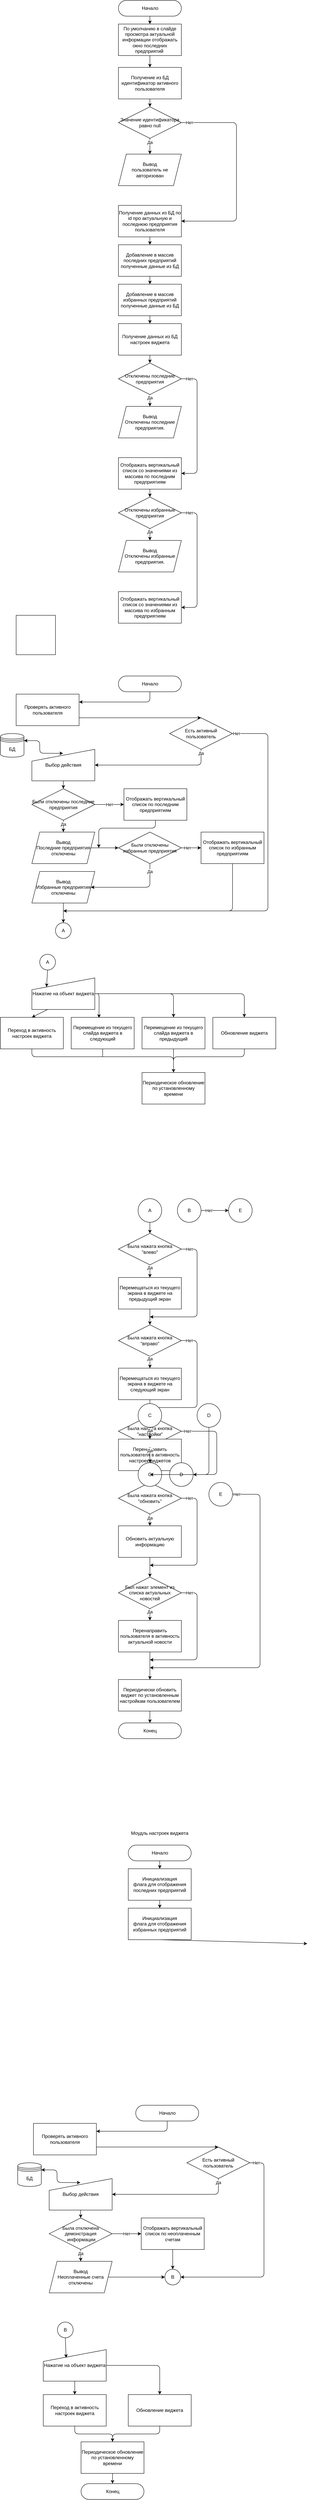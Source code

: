 <mxfile version="14.6.6" type="github">
  <diagram id="v8FJ9KeOEFhYo0yKaHKQ" name="Page-1">
    <mxGraphModel dx="1278" dy="580" grid="1" gridSize="10" guides="1" tooltips="1" connect="1" arrows="1" fold="1" page="1" pageScale="1" pageWidth="827" pageHeight="1169" math="0" shadow="0">
      <root>
        <mxCell id="0" />
        <mxCell id="1" parent="0" />
        <mxCell id="jtxJzJimyHoa9bIYIyS_-1" value="Начало" style="html=1;dashed=0;whitespace=wrap;shape=mxgraph.dfd.start" parent="1" vertex="1">
          <mxGeometry x="320" y="40" width="160" height="40" as="geometry" />
        </mxCell>
        <mxCell id="jtxJzJimyHoa9bIYIyS_-3" value="" style="endArrow=classic;html=1;exitX=0.5;exitY=0.5;exitDx=0;exitDy=20;exitPerimeter=0;entryX=0.5;entryY=0;entryDx=0;entryDy=0;" parent="1" source="jtxJzJimyHoa9bIYIyS_-1" target="jtxJzJimyHoa9bIYIyS_-17" edge="1">
          <mxGeometry width="50" height="50" relative="1" as="geometry">
            <mxPoint x="390" y="220" as="sourcePoint" />
            <mxPoint x="400" y="130" as="targetPoint" />
          </mxGeometry>
        </mxCell>
        <mxCell id="jtxJzJimyHoa9bIYIyS_-4" value="Получение из БД идентификатор активного пользователя" style="rounded=0;whiteSpace=wrap;html=1;" parent="1" vertex="1">
          <mxGeometry x="320" y="210" width="160" height="80" as="geometry" />
        </mxCell>
        <mxCell id="jtxJzJimyHoa9bIYIyS_-5" value="Значение идентификатора равно null" style="rhombus;whiteSpace=wrap;html=1;" parent="1" vertex="1">
          <mxGeometry x="320" y="310" width="160" height="80" as="geometry" />
        </mxCell>
        <mxCell id="jtxJzJimyHoa9bIYIyS_-6" value="" style="endArrow=classic;html=1;exitX=0.5;exitY=1;exitDx=0;exitDy=0;entryX=0.5;entryY=0;entryDx=0;entryDy=0;" parent="1" source="jtxJzJimyHoa9bIYIyS_-4" target="jtxJzJimyHoa9bIYIyS_-5" edge="1">
          <mxGeometry width="50" height="50" relative="1" as="geometry">
            <mxPoint x="390" y="320" as="sourcePoint" />
            <mxPoint x="440" y="270" as="targetPoint" />
          </mxGeometry>
        </mxCell>
        <mxCell id="jtxJzJimyHoa9bIYIyS_-15" value="" style="endArrow=classic;html=1;exitX=0.5;exitY=1;exitDx=0;exitDy=0;entryX=0.5;entryY=0;entryDx=0;entryDy=0;" parent="1" source="jtxJzJimyHoa9bIYIyS_-5" target="jtxJzJimyHoa9bIYIyS_-20" edge="1">
          <mxGeometry relative="1" as="geometry">
            <mxPoint x="460" y="420" as="sourcePoint" />
            <mxPoint x="400" y="430" as="targetPoint" />
          </mxGeometry>
        </mxCell>
        <mxCell id="jtxJzJimyHoa9bIYIyS_-16" value="Да" style="edgeLabel;resizable=0;html=1;align=center;verticalAlign=middle;" parent="jtxJzJimyHoa9bIYIyS_-15" connectable="0" vertex="1">
          <mxGeometry relative="1" as="geometry">
            <mxPoint y="-10" as="offset" />
          </mxGeometry>
        </mxCell>
        <mxCell id="jtxJzJimyHoa9bIYIyS_-17" value="По умолчанию в слайде просмотра актуальной информации отображать окно последних предприятий&amp;nbsp;" style="rounded=0;whiteSpace=wrap;html=1;" parent="1" vertex="1">
          <mxGeometry x="320" y="100" width="160" height="80" as="geometry" />
        </mxCell>
        <mxCell id="jtxJzJimyHoa9bIYIyS_-18" value="" style="endArrow=classic;html=1;exitX=0.5;exitY=1;exitDx=0;exitDy=0;entryX=0.5;entryY=0;entryDx=0;entryDy=0;" parent="1" source="jtxJzJimyHoa9bIYIyS_-17" target="jtxJzJimyHoa9bIYIyS_-4" edge="1">
          <mxGeometry width="50" height="50" relative="1" as="geometry">
            <mxPoint x="390" y="280" as="sourcePoint" />
            <mxPoint x="440" y="230" as="targetPoint" />
          </mxGeometry>
        </mxCell>
        <mxCell id="jtxJzJimyHoa9bIYIyS_-20" value="Вывод&lt;br&gt;пользователь не авторизован" style="shape=parallelogram;perimeter=parallelogramPerimeter;whiteSpace=wrap;html=1;fixedSize=1;" parent="1" vertex="1">
          <mxGeometry x="320" y="430" width="160" height="80" as="geometry" />
        </mxCell>
        <mxCell id="jtxJzJimyHoa9bIYIyS_-21" value="Нет" style="endArrow=classic;html=1;exitX=1;exitY=0.5;exitDx=0;exitDy=0;entryX=1;entryY=0.5;entryDx=0;entryDy=0;" parent="1" source="jtxJzJimyHoa9bIYIyS_-5" target="jtxJzJimyHoa9bIYIyS_-22" edge="1">
          <mxGeometry x="-0.924" width="50" height="50" relative="1" as="geometry">
            <mxPoint x="620" y="330" as="sourcePoint" />
            <mxPoint x="500" y="610" as="targetPoint" />
            <Array as="points">
              <mxPoint x="620" y="350" />
              <mxPoint x="620" y="600" />
            </Array>
            <mxPoint as="offset" />
          </mxGeometry>
        </mxCell>
        <mxCell id="jtxJzJimyHoa9bIYIyS_-22" value="Получение данных из БД по id про актуальную и последнюю предприятия пользователя" style="rounded=0;whiteSpace=wrap;html=1;" parent="1" vertex="1">
          <mxGeometry x="320" y="560" width="160" height="80" as="geometry" />
        </mxCell>
        <mxCell id="jtxJzJimyHoa9bIYIyS_-23" value="Добавление в массив последних предприятий полученные данные из БД" style="rounded=0;whiteSpace=wrap;html=1;" parent="1" vertex="1">
          <mxGeometry x="320" y="660" width="160" height="80" as="geometry" />
        </mxCell>
        <mxCell id="jtxJzJimyHoa9bIYIyS_-24" value="" style="endArrow=classic;html=1;exitX=0.5;exitY=1;exitDx=0;exitDy=0;entryX=0.5;entryY=0;entryDx=0;entryDy=0;" parent="1" source="jtxJzJimyHoa9bIYIyS_-22" target="jtxJzJimyHoa9bIYIyS_-23" edge="1">
          <mxGeometry width="50" height="50" relative="1" as="geometry">
            <mxPoint x="390" y="730" as="sourcePoint" />
            <mxPoint x="440" y="680" as="targetPoint" />
          </mxGeometry>
        </mxCell>
        <mxCell id="jtxJzJimyHoa9bIYIyS_-25" value="Добавление в массив избранных предприятий полученные данные из БД" style="rounded=0;whiteSpace=wrap;html=1;" parent="1" vertex="1">
          <mxGeometry x="320" y="760" width="160" height="80" as="geometry" />
        </mxCell>
        <mxCell id="jtxJzJimyHoa9bIYIyS_-26" value="" style="endArrow=classic;html=1;exitX=0.5;exitY=1;exitDx=0;exitDy=0;entryX=0.5;entryY=0;entryDx=0;entryDy=0;" parent="1" source="jtxJzJimyHoa9bIYIyS_-23" target="jtxJzJimyHoa9bIYIyS_-25" edge="1">
          <mxGeometry width="50" height="50" relative="1" as="geometry">
            <mxPoint x="390" y="730" as="sourcePoint" />
            <mxPoint x="440" y="680" as="targetPoint" />
          </mxGeometry>
        </mxCell>
        <mxCell id="jtxJzJimyHoa9bIYIyS_-27" value="Получение данных из БД настроек виджета" style="rounded=0;whiteSpace=wrap;html=1;" parent="1" vertex="1">
          <mxGeometry x="320" y="860" width="160" height="80" as="geometry" />
        </mxCell>
        <mxCell id="jtxJzJimyHoa9bIYIyS_-28" value="" style="endArrow=classic;html=1;exitX=0.5;exitY=1;exitDx=0;exitDy=0;entryX=0.5;entryY=0;entryDx=0;entryDy=0;" parent="1" source="jtxJzJimyHoa9bIYIyS_-25" target="jtxJzJimyHoa9bIYIyS_-27" edge="1">
          <mxGeometry width="50" height="50" relative="1" as="geometry">
            <mxPoint x="390" y="820" as="sourcePoint" />
            <mxPoint x="440" y="770" as="targetPoint" />
          </mxGeometry>
        </mxCell>
        <mxCell id="jtxJzJimyHoa9bIYIyS_-29" value="Отключены последние предприятия" style="rhombus;whiteSpace=wrap;html=1;" parent="1" vertex="1">
          <mxGeometry x="320" y="960" width="160" height="80" as="geometry" />
        </mxCell>
        <mxCell id="jtxJzJimyHoa9bIYIyS_-30" value="" style="endArrow=classic;html=1;entryX=0.5;entryY=0;entryDx=0;entryDy=0;exitX=0.5;exitY=1;exitDx=0;exitDy=0;" parent="1" source="jtxJzJimyHoa9bIYIyS_-27" target="jtxJzJimyHoa9bIYIyS_-29" edge="1">
          <mxGeometry width="50" height="50" relative="1" as="geometry">
            <mxPoint x="390" y="920" as="sourcePoint" />
            <mxPoint x="440" y="870" as="targetPoint" />
          </mxGeometry>
        </mxCell>
        <mxCell id="jtxJzJimyHoa9bIYIyS_-31" value="Да" style="endArrow=classic;html=1;exitX=0.5;exitY=1;exitDx=0;exitDy=0;entryX=0.5;entryY=0;entryDx=0;entryDy=0;" parent="1" source="jtxJzJimyHoa9bIYIyS_-29" target="jtxJzJimyHoa9bIYIyS_-32" edge="1">
          <mxGeometry x="-0.5" width="50" height="50" relative="1" as="geometry">
            <mxPoint x="390" y="1120" as="sourcePoint" />
            <mxPoint x="400" y="1070" as="targetPoint" />
            <mxPoint as="offset" />
          </mxGeometry>
        </mxCell>
        <mxCell id="jtxJzJimyHoa9bIYIyS_-32" value="Вывод&lt;br&gt;Отключены последние предприятия." style="shape=parallelogram;perimeter=parallelogramPerimeter;whiteSpace=wrap;html=1;fixedSize=1;" parent="1" vertex="1">
          <mxGeometry x="320" y="1070" width="160" height="80" as="geometry" />
        </mxCell>
        <mxCell id="jtxJzJimyHoa9bIYIyS_-34" value="Нет" style="endArrow=classic;html=1;exitX=1;exitY=0.5;exitDx=0;exitDy=0;entryX=1;entryY=0.5;entryDx=0;entryDy=0;" parent="1" source="jtxJzJimyHoa9bIYIyS_-29" target="jtxJzJimyHoa9bIYIyS_-35" edge="1">
          <mxGeometry x="-0.875" width="50" height="50" relative="1" as="geometry">
            <mxPoint x="390" y="1200" as="sourcePoint" />
            <mxPoint x="570" y="1200" as="targetPoint" />
            <Array as="points">
              <mxPoint x="520" y="1000" />
              <mxPoint x="520" y="1240" />
            </Array>
            <mxPoint as="offset" />
          </mxGeometry>
        </mxCell>
        <mxCell id="jtxJzJimyHoa9bIYIyS_-35" value="Отображать вертикальный список со значениями из массива по последним предприятиям" style="rounded=0;whiteSpace=wrap;html=1;" parent="1" vertex="1">
          <mxGeometry x="320" y="1200" width="160" height="80" as="geometry" />
        </mxCell>
        <mxCell id="jtxJzJimyHoa9bIYIyS_-36" value="Отключены избранные предприятия" style="rhombus;whiteSpace=wrap;html=1;" parent="1" vertex="1">
          <mxGeometry x="320" y="1300" width="160" height="80" as="geometry" />
        </mxCell>
        <mxCell id="jtxJzJimyHoa9bIYIyS_-37" value="Да" style="endArrow=classic;html=1;exitX=0.5;exitY=1;exitDx=0;exitDy=0;entryX=0.5;entryY=0;entryDx=0;entryDy=0;" parent="1" source="jtxJzJimyHoa9bIYIyS_-36" target="jtxJzJimyHoa9bIYIyS_-38" edge="1">
          <mxGeometry x="-0.5" width="50" height="50" relative="1" as="geometry">
            <mxPoint x="384" y="1460" as="sourcePoint" />
            <mxPoint x="394" y="1410" as="targetPoint" />
            <mxPoint as="offset" />
          </mxGeometry>
        </mxCell>
        <mxCell id="jtxJzJimyHoa9bIYIyS_-38" value="Вывод&lt;br&gt;Отключены избранные предприятия." style="shape=parallelogram;perimeter=parallelogramPerimeter;whiteSpace=wrap;html=1;fixedSize=1;" parent="1" vertex="1">
          <mxGeometry x="320" y="1410" width="160" height="80" as="geometry" />
        </mxCell>
        <mxCell id="jtxJzJimyHoa9bIYIyS_-39" value="Нет" style="endArrow=classic;html=1;exitX=1;exitY=0.5;exitDx=0;exitDy=0;entryX=1;entryY=0.5;entryDx=0;entryDy=0;" parent="1" source="jtxJzJimyHoa9bIYIyS_-36" target="jtxJzJimyHoa9bIYIyS_-40" edge="1">
          <mxGeometry x="-0.875" width="50" height="50" relative="1" as="geometry">
            <mxPoint x="384" y="1540" as="sourcePoint" />
            <mxPoint x="564" y="1540" as="targetPoint" />
            <Array as="points">
              <mxPoint x="520" y="1340" />
              <mxPoint x="520" y="1580" />
            </Array>
            <mxPoint as="offset" />
          </mxGeometry>
        </mxCell>
        <mxCell id="jtxJzJimyHoa9bIYIyS_-40" value="Отображать вертикальный список со значениями из массива по избранным предприятиям" style="rounded=0;whiteSpace=wrap;html=1;" parent="1" vertex="1">
          <mxGeometry x="320" y="1540" width="160" height="80" as="geometry" />
        </mxCell>
        <mxCell id="jtxJzJimyHoa9bIYIyS_-42" value="" style="endArrow=classic;html=1;exitX=0.5;exitY=1;exitDx=0;exitDy=0;entryX=0.5;entryY=0;entryDx=0;entryDy=0;" parent="1" source="jtxJzJimyHoa9bIYIyS_-35" target="jtxJzJimyHoa9bIYIyS_-36" edge="1">
          <mxGeometry width="50" height="50" relative="1" as="geometry">
            <mxPoint x="390" y="1210" as="sourcePoint" />
            <mxPoint x="440" y="1160" as="targetPoint" />
          </mxGeometry>
        </mxCell>
        <mxCell id="ldOHBHb1seFjtn3JPX3D-1" value="Начало" style="html=1;dashed=0;whitespace=wrap;shape=mxgraph.dfd.start" parent="1" vertex="1">
          <mxGeometry x="320" y="1754" width="160" height="40" as="geometry" />
        </mxCell>
        <mxCell id="ldOHBHb1seFjtn3JPX3D-2" value="" style="endArrow=classic;html=1;exitX=0.5;exitY=0.5;exitDx=0;exitDy=20;exitPerimeter=0;entryX=1;entryY=0.25;entryDx=0;entryDy=0;" parent="1" source="ldOHBHb1seFjtn3JPX3D-1" target="ldOHBHb1seFjtn3JPX3D-3" edge="1">
          <mxGeometry width="50" height="50" relative="1" as="geometry">
            <mxPoint x="390" y="2040" as="sourcePoint" />
            <mxPoint x="400" y="1820" as="targetPoint" />
            <Array as="points">
              <mxPoint x="400" y="1820" />
            </Array>
          </mxGeometry>
        </mxCell>
        <mxCell id="ldOHBHb1seFjtn3JPX3D-3" value="Проверять активного пользователя" style="rounded=0;whiteSpace=wrap;html=1;" parent="1" vertex="1">
          <mxGeometry x="60" y="1800" width="160" height="80" as="geometry" />
        </mxCell>
        <mxCell id="ldOHBHb1seFjtn3JPX3D-4" value="Есть активный пользователь" style="rhombus;whiteSpace=wrap;html=1;" parent="1" vertex="1">
          <mxGeometry x="450" y="1860" width="160" height="80" as="geometry" />
        </mxCell>
        <mxCell id="ldOHBHb1seFjtn3JPX3D-5" value="" style="endArrow=classic;html=1;exitX=1;exitY=0.75;exitDx=0;exitDy=0;entryX=0.5;entryY=0;entryDx=0;entryDy=0;" parent="1" source="ldOHBHb1seFjtn3JPX3D-3" target="ldOHBHb1seFjtn3JPX3D-4" edge="1">
          <mxGeometry width="50" height="50" relative="1" as="geometry">
            <mxPoint x="350" y="2020" as="sourcePoint" />
            <mxPoint x="400" y="1970" as="targetPoint" />
          </mxGeometry>
        </mxCell>
        <mxCell id="ldOHBHb1seFjtn3JPX3D-6" value="Да" style="endArrow=classic;html=1;exitX=0.5;exitY=1;exitDx=0;exitDy=0;entryX=1;entryY=0.5;entryDx=0;entryDy=0;" parent="1" source="ldOHBHb1seFjtn3JPX3D-4" target="ldOHBHb1seFjtn3JPX3D-86" edge="1">
          <mxGeometry x="-0.935" width="50" height="50" relative="1" as="geometry">
            <mxPoint x="350" y="2120" as="sourcePoint" />
            <mxPoint x="530" y="1970" as="targetPoint" />
            <Array as="points">
              <mxPoint x="530" y="1980" />
            </Array>
            <mxPoint as="offset" />
          </mxGeometry>
        </mxCell>
        <mxCell id="ldOHBHb1seFjtn3JPX3D-14" value="Была нажата кнопка &quot;влево&quot;" style="rhombus;whiteSpace=wrap;html=1;" parent="1" vertex="1">
          <mxGeometry x="320" y="3168" width="160" height="80" as="geometry" />
        </mxCell>
        <mxCell id="ldOHBHb1seFjtn3JPX3D-17" value="Да" style="endArrow=classic;html=1;exitX=0.5;exitY=1;exitDx=0;exitDy=0;entryX=0.5;entryY=0;entryDx=0;entryDy=0;" parent="1" source="ldOHBHb1seFjtn3JPX3D-14" target="ldOHBHb1seFjtn3JPX3D-18" edge="1">
          <mxGeometry x="-0.6" width="50" height="50" relative="1" as="geometry">
            <mxPoint x="410" y="3150" as="sourcePoint" />
            <mxPoint x="400" y="3280" as="targetPoint" />
            <mxPoint as="offset" />
          </mxGeometry>
        </mxCell>
        <mxCell id="ldOHBHb1seFjtn3JPX3D-18" value="Перемещаться из текущего экрана в виджете на предыдущий экран" style="rounded=0;whiteSpace=wrap;html=1;" parent="1" vertex="1">
          <mxGeometry x="320" y="3280" width="160" height="80" as="geometry" />
        </mxCell>
        <mxCell id="ldOHBHb1seFjtn3JPX3D-20" value="Нет" style="endArrow=classic;html=1;exitX=1;exitY=0.5;exitDx=0;exitDy=0;" parent="1" source="ldOHBHb1seFjtn3JPX3D-14" edge="1">
          <mxGeometry x="-0.883" width="50" height="50" relative="1" as="geometry">
            <mxPoint x="350" y="3480" as="sourcePoint" />
            <mxPoint x="400" y="3380" as="targetPoint" />
            <Array as="points">
              <mxPoint x="520" y="3208" />
              <mxPoint x="520" y="3380" />
            </Array>
            <mxPoint as="offset" />
          </mxGeometry>
        </mxCell>
        <mxCell id="ldOHBHb1seFjtn3JPX3D-21" value="" style="endArrow=classic;html=1;exitX=0.5;exitY=1;exitDx=0;exitDy=0;entryX=0.5;entryY=0;entryDx=0;entryDy=0;" parent="1" source="ldOHBHb1seFjtn3JPX3D-18" target="ldOHBHb1seFjtn3JPX3D-22" edge="1">
          <mxGeometry width="50" height="50" relative="1" as="geometry">
            <mxPoint x="350" y="3480" as="sourcePoint" />
            <mxPoint x="400" y="3410" as="targetPoint" />
          </mxGeometry>
        </mxCell>
        <mxCell id="ldOHBHb1seFjtn3JPX3D-22" value="Была нажата кнопка &quot;вправо&quot;" style="rhombus;whiteSpace=wrap;html=1;" parent="1" vertex="1">
          <mxGeometry x="320" y="3400" width="160" height="80" as="geometry" />
        </mxCell>
        <mxCell id="ldOHBHb1seFjtn3JPX3D-23" value="Да" style="endArrow=classic;html=1;exitX=0.5;exitY=1;exitDx=0;exitDy=0;entryX=0.5;entryY=0;entryDx=0;entryDy=0;" parent="1" source="ldOHBHb1seFjtn3JPX3D-22" target="ldOHBHb1seFjtn3JPX3D-24" edge="1">
          <mxGeometry x="-0.6" width="50" height="50" relative="1" as="geometry">
            <mxPoint x="410" y="3258" as="sourcePoint" />
            <mxPoint x="400" y="3510" as="targetPoint" />
            <mxPoint as="offset" />
          </mxGeometry>
        </mxCell>
        <mxCell id="ldOHBHb1seFjtn3JPX3D-24" value="Перемещаться из текущего экрана в виджете на следующий экран" style="rounded=0;whiteSpace=wrap;html=1;" parent="1" vertex="1">
          <mxGeometry x="320" y="3510" width="160" height="80" as="geometry" />
        </mxCell>
        <mxCell id="ldOHBHb1seFjtn3JPX3D-25" value="Нет" style="endArrow=classic;html=1;exitX=1;exitY=0.5;exitDx=0;exitDy=0;" parent="1" source="ldOHBHb1seFjtn3JPX3D-22" edge="1">
          <mxGeometry x="-0.883" width="50" height="50" relative="1" as="geometry">
            <mxPoint x="494" y="3560" as="sourcePoint" />
            <mxPoint x="400" y="3610" as="targetPoint" />
            <Array as="points">
              <mxPoint x="520" y="3440" />
              <mxPoint x="520" y="3610" />
            </Array>
            <mxPoint as="offset" />
          </mxGeometry>
        </mxCell>
        <mxCell id="ldOHBHb1seFjtn3JPX3D-26" value="" style="endArrow=classic;html=1;exitX=0.5;exitY=1;exitDx=0;exitDy=0;entryX=0.5;entryY=0;entryDx=0;entryDy=0;" parent="1" source="ldOHBHb1seFjtn3JPX3D-24" target="ldOHBHb1seFjtn3JPX3D-27" edge="1">
          <mxGeometry width="50" height="50" relative="1" as="geometry">
            <mxPoint x="414" y="3700" as="sourcePoint" />
            <mxPoint x="400" y="3630" as="targetPoint" />
          </mxGeometry>
        </mxCell>
        <mxCell id="ldOHBHb1seFjtn3JPX3D-27" value="Была нажата кнопка &quot;настройки&quot;" style="rhombus;whiteSpace=wrap;html=1;" parent="1" vertex="1">
          <mxGeometry x="320" y="3630" width="160" height="80" as="geometry" />
        </mxCell>
        <mxCell id="ldOHBHb1seFjtn3JPX3D-28" value="Да" style="endArrow=classic;html=1;entryX=0.5;entryY=0;entryDx=0;entryDy=0;exitX=0.5;exitY=1;exitDx=0;exitDy=0;" parent="1" source="ldOHBHb1seFjtn3JPX3D-71" target="ldOHBHb1seFjtn3JPX3D-29" edge="1">
          <mxGeometry x="-0.5" width="50" height="50" relative="1" as="geometry">
            <mxPoint x="400" y="3620" as="sourcePoint" />
            <mxPoint x="400" y="3470" as="targetPoint" />
            <mxPoint as="offset" />
          </mxGeometry>
        </mxCell>
        <mxCell id="ldOHBHb1seFjtn3JPX3D-29" value="Перенаправить пользователя в активность настроек виджетов" style="rounded=0;whiteSpace=wrap;html=1;" parent="1" vertex="1">
          <mxGeometry x="320" y="3690" width="160" height="80" as="geometry" />
        </mxCell>
        <mxCell id="ldOHBHb1seFjtn3JPX3D-30" value="Нет" style="endArrow=classic;html=1;exitX=1;exitY=0.5;exitDx=0;exitDy=0;entryX=1;entryY=0.5;entryDx=0;entryDy=0;" parent="1" source="ldOHBHb1seFjtn3JPX3D-27" target="ldOHBHb1seFjtn3JPX3D-70" edge="1">
          <mxGeometry x="-0.879" width="50" height="50" relative="1" as="geometry">
            <mxPoint x="350" y="3900" as="sourcePoint" />
            <mxPoint x="560" y="3850" as="targetPoint" />
            <Array as="points">
              <mxPoint x="570" y="3670" />
              <mxPoint x="570" y="3780" />
            </Array>
            <mxPoint as="offset" />
          </mxGeometry>
        </mxCell>
        <mxCell id="ldOHBHb1seFjtn3JPX3D-33" value="Была нажата кнопка &quot;обновить&quot;" style="rhombus;whiteSpace=wrap;html=1;" parent="1" vertex="1">
          <mxGeometry x="320" y="3800" width="160" height="80" as="geometry" />
        </mxCell>
        <mxCell id="ldOHBHb1seFjtn3JPX3D-34" value="Да" style="endArrow=classic;html=1;exitX=0.5;exitY=1;exitDx=0;exitDy=0;entryX=0.5;entryY=0;entryDx=0;entryDy=0;" parent="1" source="ldOHBHb1seFjtn3JPX3D-33" target="ldOHBHb1seFjtn3JPX3D-35" edge="1">
          <mxGeometry x="-0.333" width="50" height="50" relative="1" as="geometry">
            <mxPoint x="350" y="3930" as="sourcePoint" />
            <mxPoint x="400" y="3930" as="targetPoint" />
            <mxPoint as="offset" />
          </mxGeometry>
        </mxCell>
        <mxCell id="ldOHBHb1seFjtn3JPX3D-35" value="Обновить актуальную информацию" style="rounded=0;whiteSpace=wrap;html=1;" parent="1" vertex="1">
          <mxGeometry x="320" y="3910" width="160" height="80" as="geometry" />
        </mxCell>
        <mxCell id="ldOHBHb1seFjtn3JPX3D-36" value="" style="endArrow=classic;html=1;exitX=0.5;exitY=1;exitDx=0;exitDy=0;entryX=0.5;entryY=0;entryDx=0;entryDy=0;" parent="1" source="ldOHBHb1seFjtn3JPX3D-35" target="ldOHBHb1seFjtn3JPX3D-38" edge="1">
          <mxGeometry width="50" height="50" relative="1" as="geometry">
            <mxPoint x="350" y="4040" as="sourcePoint" />
            <mxPoint x="400" y="4040" as="targetPoint" />
          </mxGeometry>
        </mxCell>
        <mxCell id="ldOHBHb1seFjtn3JPX3D-37" value="Нет" style="endArrow=classic;html=1;exitX=1;exitY=0.5;exitDx=0;exitDy=0;" parent="1" source="ldOHBHb1seFjtn3JPX3D-33" edge="1">
          <mxGeometry x="-0.879" width="50" height="50" relative="1" as="geometry">
            <mxPoint x="590" y="3975" as="sourcePoint" />
            <mxPoint x="400" y="4010" as="targetPoint" />
            <Array as="points">
              <mxPoint x="520" y="3840" />
              <mxPoint x="520" y="4010" />
            </Array>
            <mxPoint as="offset" />
          </mxGeometry>
        </mxCell>
        <mxCell id="ldOHBHb1seFjtn3JPX3D-38" value="Был нажат элемент из списка актуальных новостей" style="rhombus;whiteSpace=wrap;html=1;" parent="1" vertex="1">
          <mxGeometry x="320" y="4040" width="160" height="80" as="geometry" />
        </mxCell>
        <mxCell id="ldOHBHb1seFjtn3JPX3D-39" value="Да" style="endArrow=classic;html=1;exitX=0.5;exitY=1;exitDx=0;exitDy=0;entryX=0.5;entryY=0;entryDx=0;entryDy=0;" parent="1" source="ldOHBHb1seFjtn3JPX3D-38" target="ldOHBHb1seFjtn3JPX3D-40" edge="1">
          <mxGeometry x="-0.5" width="50" height="50" relative="1" as="geometry">
            <mxPoint x="350" y="4130" as="sourcePoint" />
            <mxPoint x="400" y="4160" as="targetPoint" />
            <mxPoint as="offset" />
          </mxGeometry>
        </mxCell>
        <mxCell id="ldOHBHb1seFjtn3JPX3D-40" value="Перенаправить пользователя в активность актуальной новости" style="rounded=0;whiteSpace=wrap;html=1;" parent="1" vertex="1">
          <mxGeometry x="320" y="4150" width="160" height="80" as="geometry" />
        </mxCell>
        <mxCell id="ldOHBHb1seFjtn3JPX3D-41" value="" style="endArrow=classic;html=1;exitX=0.5;exitY=1;exitDx=0;exitDy=0;entryX=0.5;entryY=0;entryDx=0;entryDy=0;" parent="1" source="ldOHBHb1seFjtn3JPX3D-40" target="ldOHBHb1seFjtn3JPX3D-44" edge="1">
          <mxGeometry width="50" height="50" relative="1" as="geometry">
            <mxPoint x="350" y="4200" as="sourcePoint" />
            <mxPoint x="400" y="4300" as="targetPoint" />
          </mxGeometry>
        </mxCell>
        <mxCell id="ldOHBHb1seFjtn3JPX3D-42" value="Нет" style="endArrow=classic;html=1;exitX=1;exitY=0.5;exitDx=0;exitDy=0;" parent="1" source="ldOHBHb1seFjtn3JPX3D-38" edge="1">
          <mxGeometry x="-0.879" width="50" height="50" relative="1" as="geometry">
            <mxPoint x="590" y="4170" as="sourcePoint" />
            <mxPoint x="400" y="4250" as="targetPoint" />
            <Array as="points">
              <mxPoint x="520" y="4080" />
              <mxPoint x="520" y="4250" />
            </Array>
            <mxPoint as="offset" />
          </mxGeometry>
        </mxCell>
        <mxCell id="ldOHBHb1seFjtn3JPX3D-43" value="Нет" style="endArrow=classic;html=1;exitX=1;exitY=0.5;exitDx=0;exitDy=0;" parent="1" source="ldOHBHb1seFjtn3JPX3D-75" edge="1">
          <mxGeometry x="-0.974" width="50" height="50" relative="1" as="geometry">
            <mxPoint x="540" y="3790" as="sourcePoint" />
            <mxPoint x="400" y="4270" as="targetPoint" />
            <Array as="points">
              <mxPoint x="680" y="3830" />
              <mxPoint x="680" y="4270" />
            </Array>
            <mxPoint as="offset" />
          </mxGeometry>
        </mxCell>
        <mxCell id="ldOHBHb1seFjtn3JPX3D-44" value="Периодически обновить виджет по установленным настройкам пользователем" style="rounded=0;whiteSpace=wrap;html=1;" parent="1" vertex="1">
          <mxGeometry x="320" y="4300" width="160" height="80" as="geometry" />
        </mxCell>
        <mxCell id="ldOHBHb1seFjtn3JPX3D-45" value="" style="endArrow=classic;html=1;exitX=0.5;exitY=1;exitDx=0;exitDy=0;entryX=0.5;entryY=0.5;entryDx=0;entryDy=-20;entryPerimeter=0;" parent="1" source="ldOHBHb1seFjtn3JPX3D-44" target="ldOHBHb1seFjtn3JPX3D-46" edge="1">
          <mxGeometry width="50" height="50" relative="1" as="geometry">
            <mxPoint x="400" y="4390" as="sourcePoint" />
            <mxPoint x="400" y="4420" as="targetPoint" />
          </mxGeometry>
        </mxCell>
        <mxCell id="ldOHBHb1seFjtn3JPX3D-46" value="Конец" style="html=1;dashed=0;whitespace=wrap;shape=mxgraph.dfd.start" parent="1" vertex="1">
          <mxGeometry x="320" y="4410" width="160" height="40" as="geometry" />
        </mxCell>
        <mxCell id="ldOHBHb1seFjtn3JPX3D-48" value="A" style="ellipse;whiteSpace=wrap;html=1;" parent="1" vertex="1">
          <mxGeometry x="370" y="3080" width="60" height="60" as="geometry" />
        </mxCell>
        <mxCell id="ldOHBHb1seFjtn3JPX3D-49" value="" style="endArrow=classic;html=1;entryX=0.5;entryY=0;entryDx=0;entryDy=0;exitX=0.5;exitY=1;exitDx=0;exitDy=0;" parent="1" source="ldOHBHb1seFjtn3JPX3D-48" target="ldOHBHb1seFjtn3JPX3D-14" edge="1">
          <mxGeometry width="50" height="50" relative="1" as="geometry">
            <mxPoint x="280" y="2990" as="sourcePoint" />
            <mxPoint x="330" y="2940" as="targetPoint" />
          </mxGeometry>
        </mxCell>
        <mxCell id="ldOHBHb1seFjtn3JPX3D-52" value="B" style="ellipse;whiteSpace=wrap;html=1;" parent="1" vertex="1">
          <mxGeometry x="470" y="3080" width="60" height="60" as="geometry" />
        </mxCell>
        <mxCell id="ldOHBHb1seFjtn3JPX3D-55" value="" style="endArrow=classic;html=1;exitX=0.5;exitY=1;exitDx=0;exitDy=0;entryX=0.5;entryY=0;entryDx=0;entryDy=0;" parent="1" source="ldOHBHb1seFjtn3JPX3D-29" target="ldOHBHb1seFjtn3JPX3D-33" edge="1">
          <mxGeometry width="50" height="50" relative="1" as="geometry">
            <mxPoint x="300" y="3610" as="sourcePoint" />
            <mxPoint x="400" y="3590" as="targetPoint" />
          </mxGeometry>
        </mxCell>
        <mxCell id="ldOHBHb1seFjtn3JPX3D-62" value="" style="whiteSpace=wrap;html=1;aspect=fixed;" parent="1" vertex="1">
          <mxGeometry x="60" y="1600" width="100" height="100" as="geometry" />
        </mxCell>
        <mxCell id="ldOHBHb1seFjtn3JPX3D-68" value="Да" style="endArrow=classic;html=1;exitX=0.5;exitY=1;exitDx=0;exitDy=0;entryX=0.5;entryY=0;entryDx=0;entryDy=0;" parent="1" source="ldOHBHb1seFjtn3JPX3D-27" target="ldOHBHb1seFjtn3JPX3D-69" edge="1">
          <mxGeometry x="-0.5" width="50" height="50" relative="1" as="geometry">
            <mxPoint x="530" y="3890" as="sourcePoint" />
            <mxPoint x="400" y="3740" as="targetPoint" />
            <mxPoint y="-1" as="offset" />
          </mxGeometry>
        </mxCell>
        <mxCell id="ldOHBHb1seFjtn3JPX3D-69" value="C" style="ellipse;whiteSpace=wrap;html=1;" parent="1" vertex="1">
          <mxGeometry x="370" y="3750" width="60" height="60" as="geometry" />
        </mxCell>
        <mxCell id="ldOHBHb1seFjtn3JPX3D-70" value="D" style="ellipse;whiteSpace=wrap;html=1;" parent="1" vertex="1">
          <mxGeometry x="450" y="3750" width="60" height="60" as="geometry" />
        </mxCell>
        <mxCell id="ldOHBHb1seFjtn3JPX3D-71" value="C" style="ellipse;whiteSpace=wrap;html=1;" parent="1" vertex="1">
          <mxGeometry x="370" y="3600" width="60" height="60" as="geometry" />
        </mxCell>
        <mxCell id="ldOHBHb1seFjtn3JPX3D-72" value="D" style="ellipse;whiteSpace=wrap;html=1;" parent="1" vertex="1">
          <mxGeometry x="520" y="3600" width="60" height="60" as="geometry" />
        </mxCell>
        <mxCell id="ldOHBHb1seFjtn3JPX3D-73" value="" style="endArrow=classic;html=1;exitX=0.5;exitY=1;exitDx=0;exitDy=0;" parent="1" source="ldOHBHb1seFjtn3JPX3D-72" edge="1">
          <mxGeometry width="50" height="50" relative="1" as="geometry">
            <mxPoint x="530" y="3690" as="sourcePoint" />
            <mxPoint x="400" y="3780" as="targetPoint" />
            <Array as="points">
              <mxPoint x="550" y="3780" />
            </Array>
          </mxGeometry>
        </mxCell>
        <mxCell id="ldOHBHb1seFjtn3JPX3D-74" value="E" style="ellipse;whiteSpace=wrap;html=1;" parent="1" vertex="1">
          <mxGeometry x="600" y="3080" width="60" height="60" as="geometry" />
        </mxCell>
        <mxCell id="ldOHBHb1seFjtn3JPX3D-75" value="E" style="ellipse;whiteSpace=wrap;html=1;" parent="1" vertex="1">
          <mxGeometry x="550" y="3800" width="60" height="60" as="geometry" />
        </mxCell>
        <mxCell id="ldOHBHb1seFjtn3JPX3D-77" value="Нет" style="endArrow=classic;html=1;exitX=1;exitY=0.5;exitDx=0;exitDy=0;entryX=0;entryY=0.5;entryDx=0;entryDy=0;" parent="1" source="ldOHBHb1seFjtn3JPX3D-52" target="ldOHBHb1seFjtn3JPX3D-74" edge="1">
          <mxGeometry x="-0.429" width="50" height="50" relative="1" as="geometry">
            <mxPoint x="530" y="2990" as="sourcePoint" />
            <mxPoint x="580" y="2940" as="targetPoint" />
            <mxPoint as="offset" />
          </mxGeometry>
        </mxCell>
        <mxCell id="ldOHBHb1seFjtn3JPX3D-78" value="Моудль настроек виджета" style="text;html=1;strokeColor=none;fillColor=none;align=center;verticalAlign=middle;whiteSpace=wrap;rounded=0;" parent="1" vertex="1">
          <mxGeometry x="300" y="4680" width="250" height="20" as="geometry" />
        </mxCell>
        <mxCell id="ldOHBHb1seFjtn3JPX3D-79" value="Начало" style="html=1;dashed=0;whitespace=wrap;shape=mxgraph.dfd.start" parent="1" vertex="1">
          <mxGeometry x="345" y="4720" width="160" height="40" as="geometry" />
        </mxCell>
        <mxCell id="ldOHBHb1seFjtn3JPX3D-80" value="" style="endArrow=classic;html=1;exitX=0.5;exitY=0.5;exitDx=0;exitDy=20;exitPerimeter=0;entryX=0.5;entryY=0;entryDx=0;entryDy=0;" parent="1" source="ldOHBHb1seFjtn3JPX3D-79" target="ldOHBHb1seFjtn3JPX3D-81" edge="1">
          <mxGeometry width="50" height="50" relative="1" as="geometry">
            <mxPoint x="425" y="4870" as="sourcePoint" />
            <mxPoint x="425" y="4790" as="targetPoint" />
          </mxGeometry>
        </mxCell>
        <mxCell id="ldOHBHb1seFjtn3JPX3D-81" value="Инициализация&lt;br&gt;флага для отображения последних предприятий" style="rounded=0;whiteSpace=wrap;html=1;" parent="1" vertex="1">
          <mxGeometry x="345" y="4780" width="160" height="80" as="geometry" />
        </mxCell>
        <mxCell id="ldOHBHb1seFjtn3JPX3D-82" value="Инициализация&lt;br&gt;флага для отображения избранных предприятий" style="rounded=0;whiteSpace=wrap;html=1;" parent="1" vertex="1">
          <mxGeometry x="345" y="4880" width="160" height="80" as="geometry" />
        </mxCell>
        <mxCell id="ldOHBHb1seFjtn3JPX3D-83" value="" style="endArrow=classic;html=1;exitX=0.5;exitY=1;exitDx=0;exitDy=0;entryX=0.5;entryY=0;entryDx=0;entryDy=0;" parent="1" source="ldOHBHb1seFjtn3JPX3D-81" target="ldOHBHb1seFjtn3JPX3D-82" edge="1">
          <mxGeometry width="50" height="50" relative="1" as="geometry">
            <mxPoint x="400" y="4950" as="sourcePoint" />
            <mxPoint x="450" y="4900" as="targetPoint" />
          </mxGeometry>
        </mxCell>
        <mxCell id="ldOHBHb1seFjtn3JPX3D-84" value="" style="endArrow=classic;html=1;exitX=0.5;exitY=1;exitDx=0;exitDy=0;" parent="1" source="ldOHBHb1seFjtn3JPX3D-82" edge="1">
          <mxGeometry width="50" height="50" relative="1" as="geometry">
            <mxPoint x="400" y="5030" as="sourcePoint" />
            <mxPoint x="800" y="4970" as="targetPoint" />
          </mxGeometry>
        </mxCell>
        <mxCell id="ldOHBHb1seFjtn3JPX3D-85" value="БД" style="shape=datastore;whiteSpace=wrap;html=1;" parent="1" vertex="1">
          <mxGeometry x="20" y="1900" width="60" height="60" as="geometry" />
        </mxCell>
        <mxCell id="ldOHBHb1seFjtn3JPX3D-86" value="Выбор действия" style="shape=manualInput;whiteSpace=wrap;html=1;" parent="1" vertex="1">
          <mxGeometry x="100" y="1940" width="160" height="80" as="geometry" />
        </mxCell>
        <mxCell id="ldOHBHb1seFjtn3JPX3D-87" value="" style="endArrow=classic;startArrow=classic;html=1;exitX=1;exitY=0.3;exitDx=0;exitDy=0;entryX=0.496;entryY=0.128;entryDx=0;entryDy=0;entryPerimeter=0;" parent="1" source="ldOHBHb1seFjtn3JPX3D-85" target="ldOHBHb1seFjtn3JPX3D-86" edge="1">
          <mxGeometry width="50" height="50" relative="1" as="geometry">
            <mxPoint x="400" y="1930" as="sourcePoint" />
            <mxPoint x="450" y="1880" as="targetPoint" />
            <Array as="points">
              <mxPoint x="120" y="1918" />
              <mxPoint x="120" y="1950" />
            </Array>
          </mxGeometry>
        </mxCell>
        <mxCell id="ldOHBHb1seFjtn3JPX3D-88" value="Были отключены последние предприятия" style="rhombus;whiteSpace=wrap;html=1;" parent="1" vertex="1">
          <mxGeometry x="100" y="2040" width="160" height="80" as="geometry" />
        </mxCell>
        <mxCell id="ldOHBHb1seFjtn3JPX3D-89" value="" style="endArrow=classic;html=1;exitX=0.5;exitY=1;exitDx=0;exitDy=0;entryX=0.5;entryY=0;entryDx=0;entryDy=0;" parent="1" source="ldOHBHb1seFjtn3JPX3D-86" target="ldOHBHb1seFjtn3JPX3D-88" edge="1">
          <mxGeometry width="50" height="50" relative="1" as="geometry">
            <mxPoint x="400" y="2030" as="sourcePoint" />
            <mxPoint x="450" y="1980" as="targetPoint" />
          </mxGeometry>
        </mxCell>
        <mxCell id="ldOHBHb1seFjtn3JPX3D-90" value="Нет" style="endArrow=classic;html=1;exitX=1;exitY=0.5;exitDx=0;exitDy=0;entryX=0;entryY=0.5;entryDx=0;entryDy=0;" parent="1" source="ldOHBHb1seFjtn3JPX3D-88" target="ldOHBHb1seFjtn3JPX3D-91" edge="1">
          <mxGeometry width="50" height="50" relative="1" as="geometry">
            <mxPoint x="400" y="2060" as="sourcePoint" />
            <mxPoint x="450" y="2010" as="targetPoint" />
          </mxGeometry>
        </mxCell>
        <mxCell id="ldOHBHb1seFjtn3JPX3D-91" value="Отображать вертикальный список по последним предприятиям" style="rounded=0;whiteSpace=wrap;html=1;" parent="1" vertex="1">
          <mxGeometry x="334" y="2040" width="160" height="80" as="geometry" />
        </mxCell>
        <mxCell id="ldOHBHb1seFjtn3JPX3D-92" value="Да" style="endArrow=classic;html=1;exitX=0.5;exitY=1;exitDx=0;exitDy=0;" parent="1" source="ldOHBHb1seFjtn3JPX3D-88" target="ldOHBHb1seFjtn3JPX3D-93" edge="1">
          <mxGeometry x="-0.333" width="50" height="50" relative="1" as="geometry">
            <mxPoint x="400" y="2150" as="sourcePoint" />
            <mxPoint x="180" y="2150" as="targetPoint" />
            <mxPoint as="offset" />
          </mxGeometry>
        </mxCell>
        <mxCell id="ldOHBHb1seFjtn3JPX3D-93" value="Вывод&lt;br&gt;Последние предприятия отключены" style="shape=parallelogram;perimeter=parallelogramPerimeter;whiteSpace=wrap;html=1;fixedSize=1;" parent="1" vertex="1">
          <mxGeometry x="100" y="2150" width="160" height="80" as="geometry" />
        </mxCell>
        <mxCell id="ldOHBHb1seFjtn3JPX3D-94" value="" style="endArrow=classic;html=1;exitX=1;exitY=0.5;exitDx=0;exitDy=0;entryX=0;entryY=0.5;entryDx=0;entryDy=0;" parent="1" source="ldOHBHb1seFjtn3JPX3D-93" target="ldOHBHb1seFjtn3JPX3D-96" edge="1">
          <mxGeometry width="50" height="50" relative="1" as="geometry">
            <mxPoint x="400" y="2130" as="sourcePoint" />
            <mxPoint x="310" y="2190" as="targetPoint" />
          </mxGeometry>
        </mxCell>
        <mxCell id="ldOHBHb1seFjtn3JPX3D-95" value="" style="endArrow=classic;html=1;exitX=0.5;exitY=1;exitDx=0;exitDy=0;" parent="1" source="ldOHBHb1seFjtn3JPX3D-91" edge="1">
          <mxGeometry width="50" height="50" relative="1" as="geometry">
            <mxPoint x="400" y="2130" as="sourcePoint" />
            <mxPoint x="270" y="2190" as="targetPoint" />
            <Array as="points">
              <mxPoint x="414" y="2140" />
              <mxPoint x="270" y="2140" />
            </Array>
          </mxGeometry>
        </mxCell>
        <mxCell id="ldOHBHb1seFjtn3JPX3D-96" value="Были отключены избранные предприятия" style="rhombus;whiteSpace=wrap;html=1;" parent="1" vertex="1">
          <mxGeometry x="320" y="2150" width="160" height="80" as="geometry" />
        </mxCell>
        <mxCell id="ldOHBHb1seFjtn3JPX3D-97" value="Нет" style="endArrow=classic;html=1;exitX=1;exitY=0.5;exitDx=0;exitDy=0;entryX=0;entryY=0.5;entryDx=0;entryDy=0;" parent="1" source="ldOHBHb1seFjtn3JPX3D-96" target="ldOHBHb1seFjtn3JPX3D-98" edge="1">
          <mxGeometry x="-0.429" width="50" height="50" relative="1" as="geometry">
            <mxPoint x="530" y="2200" as="sourcePoint" />
            <mxPoint x="550" y="2190" as="targetPoint" />
            <mxPoint as="offset" />
          </mxGeometry>
        </mxCell>
        <mxCell id="ldOHBHb1seFjtn3JPX3D-98" value="Отображать вертикальный список по избранным предприятиям" style="rounded=0;whiteSpace=wrap;html=1;" parent="1" vertex="1">
          <mxGeometry x="530" y="2150" width="160" height="80" as="geometry" />
        </mxCell>
        <mxCell id="ldOHBHb1seFjtn3JPX3D-99" value="Да" style="endArrow=classic;html=1;exitX=0.5;exitY=1;exitDx=0;exitDy=0;entryX=1;entryY=0.5;entryDx=0;entryDy=0;" parent="1" source="ldOHBHb1seFjtn3JPX3D-96" target="ldOHBHb1seFjtn3JPX3D-101" edge="1">
          <mxGeometry x="-0.809" width="50" height="50" relative="1" as="geometry">
            <mxPoint x="400" y="2280" as="sourcePoint" />
            <mxPoint x="400" y="2270" as="targetPoint" />
            <Array as="points">
              <mxPoint x="400" y="2290" />
            </Array>
            <mxPoint as="offset" />
          </mxGeometry>
        </mxCell>
        <mxCell id="ldOHBHb1seFjtn3JPX3D-100" value="" style="endArrow=classic;html=1;exitX=0.5;exitY=1;exitDx=0;exitDy=0;" parent="1" source="ldOHBHb1seFjtn3JPX3D-98" edge="1">
          <mxGeometry width="50" height="50" relative="1" as="geometry">
            <mxPoint x="400" y="2280" as="sourcePoint" />
            <mxPoint x="180" y="2350" as="targetPoint" />
            <Array as="points">
              <mxPoint x="610" y="2350" />
            </Array>
          </mxGeometry>
        </mxCell>
        <mxCell id="ldOHBHb1seFjtn3JPX3D-101" value="Вывод&lt;br&gt;Избранные предприятия отключены" style="shape=parallelogram;perimeter=parallelogramPerimeter;whiteSpace=wrap;html=1;fixedSize=1;" parent="1" vertex="1">
          <mxGeometry x="100" y="2250" width="160" height="80" as="geometry" />
        </mxCell>
        <mxCell id="ldOHBHb1seFjtn3JPX3D-102" value="" style="endArrow=classic;html=1;exitX=0.5;exitY=1;exitDx=0;exitDy=0;entryX=0.5;entryY=0;entryDx=0;entryDy=0;" parent="1" source="ldOHBHb1seFjtn3JPX3D-101" target="tdPUAopEQ5g_FfPMPx0L-2" edge="1">
          <mxGeometry width="50" height="50" relative="1" as="geometry">
            <mxPoint x="400" y="2280" as="sourcePoint" />
            <mxPoint x="180" y="2380" as="targetPoint" />
          </mxGeometry>
        </mxCell>
        <mxCell id="ldOHBHb1seFjtn3JPX3D-103" value="Нажатие на объект виджета" style="shape=manualInput;whiteSpace=wrap;html=1;" parent="1" vertex="1">
          <mxGeometry x="100" y="2520" width="160" height="80" as="geometry" />
        </mxCell>
        <mxCell id="ldOHBHb1seFjtn3JPX3D-104" value="Переход в активность настроек виджета" style="rounded=0;whiteSpace=wrap;html=1;" parent="1" vertex="1">
          <mxGeometry x="20" y="2620" width="160" height="80" as="geometry" />
        </mxCell>
        <mxCell id="ldOHBHb1seFjtn3JPX3D-105" value="" style="endArrow=classic;html=1;exitX=0.25;exitY=1;exitDx=0;exitDy=0;entryX=0.5;entryY=0;entryDx=0;entryDy=0;" parent="1" source="ldOHBHb1seFjtn3JPX3D-103" target="ldOHBHb1seFjtn3JPX3D-104" edge="1">
          <mxGeometry width="50" height="50" relative="1" as="geometry">
            <mxPoint x="400" y="2730" as="sourcePoint" />
            <mxPoint x="450" y="2680" as="targetPoint" />
            <Array as="points">
              <mxPoint x="120" y="2610" />
            </Array>
          </mxGeometry>
        </mxCell>
        <mxCell id="ldOHBHb1seFjtn3JPX3D-106" value="" style="endArrow=classic;html=1;exitX=1;exitY=0.5;exitDx=0;exitDy=0;entryX=0.441;entryY=0.016;entryDx=0;entryDy=0;entryPerimeter=0;" parent="1" source="ldOHBHb1seFjtn3JPX3D-103" target="ldOHBHb1seFjtn3JPX3D-107" edge="1">
          <mxGeometry width="50" height="50" relative="1" as="geometry">
            <mxPoint x="400" y="2730" as="sourcePoint" />
            <mxPoint x="410" y="2570" as="targetPoint" />
            <Array as="points">
              <mxPoint x="271" y="2560" />
            </Array>
          </mxGeometry>
        </mxCell>
        <mxCell id="ldOHBHb1seFjtn3JPX3D-107" value="Перемещение из текущего слайда виджета в следующий" style="rounded=0;whiteSpace=wrap;html=1;" parent="1" vertex="1">
          <mxGeometry x="200" y="2620" width="160" height="80" as="geometry" />
        </mxCell>
        <mxCell id="ldOHBHb1seFjtn3JPX3D-108" value="Перемещение из текущего слайда виджета в предыдущий" style="rounded=0;whiteSpace=wrap;html=1;" parent="1" vertex="1">
          <mxGeometry x="380" y="2620" width="160" height="80" as="geometry" />
        </mxCell>
        <mxCell id="ldOHBHb1seFjtn3JPX3D-109" value="" style="endArrow=classic;html=1;exitX=1;exitY=0.5;exitDx=0;exitDy=0;entryX=0.5;entryY=0;entryDx=0;entryDy=0;" parent="1" source="ldOHBHb1seFjtn3JPX3D-103" target="ldOHBHb1seFjtn3JPX3D-108" edge="1">
          <mxGeometry width="50" height="50" relative="1" as="geometry">
            <mxPoint x="400" y="2720" as="sourcePoint" />
            <mxPoint x="520" y="2560" as="targetPoint" />
            <Array as="points">
              <mxPoint x="460" y="2560" />
            </Array>
          </mxGeometry>
        </mxCell>
        <mxCell id="ldOHBHb1seFjtn3JPX3D-110" value="Обновление виджета" style="rounded=0;whiteSpace=wrap;html=1;" parent="1" vertex="1">
          <mxGeometry x="560" y="2620" width="160" height="80" as="geometry" />
        </mxCell>
        <mxCell id="ldOHBHb1seFjtn3JPX3D-111" value="" style="endArrow=classic;html=1;exitX=1;exitY=0.5;exitDx=0;exitDy=0;entryX=0.5;entryY=0;entryDx=0;entryDy=0;" parent="1" source="ldOHBHb1seFjtn3JPX3D-103" target="ldOHBHb1seFjtn3JPX3D-110" edge="1">
          <mxGeometry width="50" height="50" relative="1" as="geometry">
            <mxPoint x="400" y="2740" as="sourcePoint" />
            <mxPoint x="450" y="2690" as="targetPoint" />
            <Array as="points">
              <mxPoint x="640" y="2560" />
            </Array>
          </mxGeometry>
        </mxCell>
        <mxCell id="ldOHBHb1seFjtn3JPX3D-114" value="" style="endArrow=none;html=1;entryX=0.5;entryY=1;entryDx=0;entryDy=0;" parent="1" target="ldOHBHb1seFjtn3JPX3D-107" edge="1">
          <mxGeometry width="50" height="50" relative="1" as="geometry">
            <mxPoint x="280" y="2720" as="sourcePoint" />
            <mxPoint x="450" y="2690" as="targetPoint" />
          </mxGeometry>
        </mxCell>
        <mxCell id="ldOHBHb1seFjtn3JPX3D-115" value="" style="endArrow=none;html=1;entryX=0.5;entryY=1;entryDx=0;entryDy=0;" parent="1" target="ldOHBHb1seFjtn3JPX3D-108" edge="1">
          <mxGeometry width="50" height="50" relative="1" as="geometry">
            <mxPoint x="460" y="2730" as="sourcePoint" />
            <mxPoint x="450" y="2690" as="targetPoint" />
          </mxGeometry>
        </mxCell>
        <mxCell id="ldOHBHb1seFjtn3JPX3D-116" value="" style="endArrow=none;html=1;entryX=0.5;entryY=1;entryDx=0;entryDy=0;" parent="1" target="ldOHBHb1seFjtn3JPX3D-110" edge="1">
          <mxGeometry width="50" height="50" relative="1" as="geometry">
            <mxPoint x="460" y="2750" as="sourcePoint" />
            <mxPoint x="450" y="2690" as="targetPoint" />
            <Array as="points">
              <mxPoint x="460" y="2720" />
              <mxPoint x="640" y="2720" />
            </Array>
          </mxGeometry>
        </mxCell>
        <mxCell id="ldOHBHb1seFjtn3JPX3D-118" value="" style="endArrow=classic;html=1;exitX=0.5;exitY=1;exitDx=0;exitDy=0;entryX=0.5;entryY=0;entryDx=0;entryDy=0;" parent="1" source="ldOHBHb1seFjtn3JPX3D-104" target="ldOHBHb1seFjtn3JPX3D-119" edge="1">
          <mxGeometry width="50" height="50" relative="1" as="geometry">
            <mxPoint x="400" y="2740" as="sourcePoint" />
            <mxPoint x="460" y="2760" as="targetPoint" />
            <Array as="points">
              <mxPoint x="100" y="2720" />
              <mxPoint x="460" y="2720" />
            </Array>
          </mxGeometry>
        </mxCell>
        <mxCell id="ldOHBHb1seFjtn3JPX3D-119" value="Периодическое обновление по установленному времени" style="rounded=0;whiteSpace=wrap;html=1;" parent="1" vertex="1">
          <mxGeometry x="380" y="2760" width="160" height="80" as="geometry" />
        </mxCell>
        <mxCell id="qtZwRd-iIhz3qt9Ayhup-39" value="Начало" style="html=1;dashed=0;whitespace=wrap;shape=mxgraph.dfd.start" parent="1" vertex="1">
          <mxGeometry x="364" y="5380" width="160" height="40" as="geometry" />
        </mxCell>
        <mxCell id="qtZwRd-iIhz3qt9Ayhup-40" value="" style="endArrow=classic;html=1;exitX=0.5;exitY=0.5;exitDx=0;exitDy=20;exitPerimeter=0;entryX=1;entryY=0.25;entryDx=0;entryDy=0;" parent="1" source="qtZwRd-iIhz3qt9Ayhup-39" target="qtZwRd-iIhz3qt9Ayhup-41" edge="1">
          <mxGeometry width="50" height="50" relative="1" as="geometry">
            <mxPoint x="434" y="5666" as="sourcePoint" />
            <mxPoint x="444" y="5446" as="targetPoint" />
            <Array as="points">
              <mxPoint x="444" y="5446" />
            </Array>
          </mxGeometry>
        </mxCell>
        <mxCell id="qtZwRd-iIhz3qt9Ayhup-41" value="Проверять активного пользователя" style="rounded=0;whiteSpace=wrap;html=1;" parent="1" vertex="1">
          <mxGeometry x="104" y="5426" width="160" height="80" as="geometry" />
        </mxCell>
        <mxCell id="qtZwRd-iIhz3qt9Ayhup-42" value="Есть активный пользователь" style="rhombus;whiteSpace=wrap;html=1;" parent="1" vertex="1">
          <mxGeometry x="494" y="5486" width="160" height="80" as="geometry" />
        </mxCell>
        <mxCell id="qtZwRd-iIhz3qt9Ayhup-43" value="" style="endArrow=classic;html=1;exitX=1;exitY=0.75;exitDx=0;exitDy=0;entryX=0.5;entryY=0;entryDx=0;entryDy=0;" parent="1" source="qtZwRd-iIhz3qt9Ayhup-41" target="qtZwRd-iIhz3qt9Ayhup-42" edge="1">
          <mxGeometry width="50" height="50" relative="1" as="geometry">
            <mxPoint x="394" y="5646" as="sourcePoint" />
            <mxPoint x="444" y="5596" as="targetPoint" />
          </mxGeometry>
        </mxCell>
        <mxCell id="qtZwRd-iIhz3qt9Ayhup-44" value="Да" style="endArrow=classic;html=1;exitX=0.5;exitY=1;exitDx=0;exitDy=0;entryX=1;entryY=0.5;entryDx=0;entryDy=0;" parent="1" source="qtZwRd-iIhz3qt9Ayhup-42" target="qtZwRd-iIhz3qt9Ayhup-46" edge="1">
          <mxGeometry x="-0.935" width="50" height="50" relative="1" as="geometry">
            <mxPoint x="394" y="5746" as="sourcePoint" />
            <mxPoint x="574" y="5596" as="targetPoint" />
            <Array as="points">
              <mxPoint x="574" y="5606" />
            </Array>
            <mxPoint as="offset" />
          </mxGeometry>
        </mxCell>
        <mxCell id="qtZwRd-iIhz3qt9Ayhup-45" value="БД" style="shape=datastore;whiteSpace=wrap;html=1;" parent="1" vertex="1">
          <mxGeometry x="64" y="5526" width="60" height="60" as="geometry" />
        </mxCell>
        <mxCell id="qtZwRd-iIhz3qt9Ayhup-46" value="Выбор действия" style="shape=manualInput;whiteSpace=wrap;html=1;" parent="1" vertex="1">
          <mxGeometry x="144" y="5566" width="160" height="80" as="geometry" />
        </mxCell>
        <mxCell id="qtZwRd-iIhz3qt9Ayhup-47" value="" style="endArrow=classic;startArrow=classic;html=1;exitX=1;exitY=0.3;exitDx=0;exitDy=0;entryX=0.496;entryY=0.128;entryDx=0;entryDy=0;entryPerimeter=0;" parent="1" source="qtZwRd-iIhz3qt9Ayhup-45" target="qtZwRd-iIhz3qt9Ayhup-46" edge="1">
          <mxGeometry width="50" height="50" relative="1" as="geometry">
            <mxPoint x="444" y="5556" as="sourcePoint" />
            <mxPoint x="494" y="5506" as="targetPoint" />
            <Array as="points">
              <mxPoint x="164" y="5544" />
              <mxPoint x="164" y="5576" />
            </Array>
          </mxGeometry>
        </mxCell>
        <mxCell id="qtZwRd-iIhz3qt9Ayhup-48" value="Была отключена демонстрация&lt;br&gt;&amp;nbsp;информации" style="rhombus;whiteSpace=wrap;html=1;" parent="1" vertex="1">
          <mxGeometry x="144" y="5666" width="160" height="80" as="geometry" />
        </mxCell>
        <mxCell id="qtZwRd-iIhz3qt9Ayhup-49" value="" style="endArrow=classic;html=1;exitX=0.5;exitY=1;exitDx=0;exitDy=0;entryX=0.5;entryY=0;entryDx=0;entryDy=0;" parent="1" source="qtZwRd-iIhz3qt9Ayhup-46" target="qtZwRd-iIhz3qt9Ayhup-48" edge="1">
          <mxGeometry width="50" height="50" relative="1" as="geometry">
            <mxPoint x="444" y="5656" as="sourcePoint" />
            <mxPoint x="494" y="5606" as="targetPoint" />
          </mxGeometry>
        </mxCell>
        <mxCell id="qtZwRd-iIhz3qt9Ayhup-50" value="Нет" style="endArrow=classic;html=1;exitX=1;exitY=0.5;exitDx=0;exitDy=0;entryX=0;entryY=0.5;entryDx=0;entryDy=0;" parent="1" source="qtZwRd-iIhz3qt9Ayhup-48" target="qtZwRd-iIhz3qt9Ayhup-51" edge="1">
          <mxGeometry width="50" height="50" relative="1" as="geometry">
            <mxPoint x="444" y="5686" as="sourcePoint" />
            <mxPoint x="494" y="5636" as="targetPoint" />
          </mxGeometry>
        </mxCell>
        <mxCell id="qtZwRd-iIhz3qt9Ayhup-51" value="Отображать вертикальный список по неоплаченным счетам" style="rounded=0;whiteSpace=wrap;html=1;" parent="1" vertex="1">
          <mxGeometry x="378" y="5666" width="160" height="80" as="geometry" />
        </mxCell>
        <mxCell id="qtZwRd-iIhz3qt9Ayhup-52" value="Да" style="endArrow=classic;html=1;exitX=0.5;exitY=1;exitDx=0;exitDy=0;" parent="1" source="qtZwRd-iIhz3qt9Ayhup-48" target="qtZwRd-iIhz3qt9Ayhup-53" edge="1">
          <mxGeometry x="-0.333" width="50" height="50" relative="1" as="geometry">
            <mxPoint x="444" y="5776" as="sourcePoint" />
            <mxPoint x="224" y="5776" as="targetPoint" />
            <mxPoint as="offset" />
          </mxGeometry>
        </mxCell>
        <mxCell id="qtZwRd-iIhz3qt9Ayhup-53" value="Вывод&lt;br&gt;Неоплаченные счета отключены" style="shape=parallelogram;perimeter=parallelogramPerimeter;whiteSpace=wrap;html=1;fixedSize=1;" parent="1" vertex="1">
          <mxGeometry x="144" y="5776" width="160" height="80" as="geometry" />
        </mxCell>
        <mxCell id="qtZwRd-iIhz3qt9Ayhup-63" value="Нажатие на объект виджета" style="shape=manualInput;whiteSpace=wrap;html=1;" parent="1" vertex="1">
          <mxGeometry x="129" y="6000" width="160" height="80" as="geometry" />
        </mxCell>
        <mxCell id="qtZwRd-iIhz3qt9Ayhup-64" value="Переход в активность настроек виджета" style="rounded=0;whiteSpace=wrap;html=1;" parent="1" vertex="1">
          <mxGeometry x="129" y="6114" width="160" height="80" as="geometry" />
        </mxCell>
        <mxCell id="qtZwRd-iIhz3qt9Ayhup-70" value="Обновление виджета" style="rounded=0;whiteSpace=wrap;html=1;" parent="1" vertex="1">
          <mxGeometry x="345" y="6114" width="160" height="80" as="geometry" />
        </mxCell>
        <mxCell id="qtZwRd-iIhz3qt9Ayhup-76" value="Периодическое обновление по установленному времени" style="rounded=0;whiteSpace=wrap;html=1;" parent="1" vertex="1">
          <mxGeometry x="225" y="6234" width="160" height="80" as="geometry" />
        </mxCell>
        <mxCell id="qtZwRd-iIhz3qt9Ayhup-78" value="" style="endArrow=classic;html=1;exitX=0.5;exitY=1;exitDx=0;exitDy=0;entryX=0.5;entryY=0;entryDx=0;entryDy=0;" parent="1" source="qtZwRd-iIhz3qt9Ayhup-63" target="qtZwRd-iIhz3qt9Ayhup-64" edge="1">
          <mxGeometry width="50" height="50" relative="1" as="geometry">
            <mxPoint x="375" y="6094" as="sourcePoint" />
            <mxPoint x="425" y="6044" as="targetPoint" />
          </mxGeometry>
        </mxCell>
        <mxCell id="qtZwRd-iIhz3qt9Ayhup-79" value="" style="endArrow=classic;html=1;exitX=1;exitY=0.5;exitDx=0;exitDy=0;entryX=0.5;entryY=0;entryDx=0;entryDy=0;" parent="1" source="qtZwRd-iIhz3qt9Ayhup-63" target="qtZwRd-iIhz3qt9Ayhup-70" edge="1">
          <mxGeometry width="50" height="50" relative="1" as="geometry">
            <mxPoint x="375" y="6094" as="sourcePoint" />
            <mxPoint x="425" y="6044" as="targetPoint" />
            <Array as="points">
              <mxPoint x="425" y="6040" />
            </Array>
          </mxGeometry>
        </mxCell>
        <mxCell id="qtZwRd-iIhz3qt9Ayhup-80" value="" style="endArrow=classic;html=1;exitX=0.5;exitY=1;exitDx=0;exitDy=0;entryX=0.5;entryY=0;entryDx=0;entryDy=0;" parent="1" source="qtZwRd-iIhz3qt9Ayhup-64" target="qtZwRd-iIhz3qt9Ayhup-76" edge="1">
          <mxGeometry width="50" height="50" relative="1" as="geometry">
            <mxPoint x="375" y="6294" as="sourcePoint" />
            <mxPoint x="425" y="6244" as="targetPoint" />
            <Array as="points">
              <mxPoint x="209" y="6214" />
              <mxPoint x="305" y="6214" />
            </Array>
          </mxGeometry>
        </mxCell>
        <mxCell id="qtZwRd-iIhz3qt9Ayhup-81" value="" style="endArrow=none;html=1;exitX=0.5;exitY=1;exitDx=0;exitDy=0;entryX=0.5;entryY=0;entryDx=0;entryDy=0;" parent="1" source="qtZwRd-iIhz3qt9Ayhup-70" target="qtZwRd-iIhz3qt9Ayhup-76" edge="1">
          <mxGeometry width="50" height="50" relative="1" as="geometry">
            <mxPoint x="375" y="6294" as="sourcePoint" />
            <mxPoint x="425" y="6244" as="targetPoint" />
            <Array as="points">
              <mxPoint x="425" y="6214" />
              <mxPoint x="305" y="6214" />
            </Array>
          </mxGeometry>
        </mxCell>
        <mxCell id="qtZwRd-iIhz3qt9Ayhup-83" value="B" style="ellipse;whiteSpace=wrap;html=1;" parent="1" vertex="1">
          <mxGeometry x="438" y="5796" width="40" height="40" as="geometry" />
        </mxCell>
        <mxCell id="qtZwRd-iIhz3qt9Ayhup-84" value="" style="endArrow=classic;html=1;entryX=0.5;entryY=0;entryDx=0;entryDy=0;exitX=0.5;exitY=1;exitDx=0;exitDy=0;" parent="1" source="qtZwRd-iIhz3qt9Ayhup-51" target="qtZwRd-iIhz3qt9Ayhup-83" edge="1">
          <mxGeometry width="50" height="50" relative="1" as="geometry">
            <mxPoint x="390" y="5780" as="sourcePoint" />
            <mxPoint x="440" y="5730" as="targetPoint" />
          </mxGeometry>
        </mxCell>
        <mxCell id="qtZwRd-iIhz3qt9Ayhup-85" value="" style="endArrow=classic;html=1;exitX=1;exitY=0.5;exitDx=0;exitDy=0;entryX=0;entryY=0.5;entryDx=0;entryDy=0;" parent="1" source="qtZwRd-iIhz3qt9Ayhup-53" target="qtZwRd-iIhz3qt9Ayhup-83" edge="1">
          <mxGeometry width="50" height="50" relative="1" as="geometry">
            <mxPoint x="390" y="5780" as="sourcePoint" />
            <mxPoint x="440" y="5730" as="targetPoint" />
          </mxGeometry>
        </mxCell>
        <mxCell id="qtZwRd-iIhz3qt9Ayhup-86" value="B" style="ellipse;whiteSpace=wrap;html=1;" parent="1" vertex="1">
          <mxGeometry x="165" y="5930" width="40" height="40" as="geometry" />
        </mxCell>
        <mxCell id="qtZwRd-iIhz3qt9Ayhup-87" value="" style="endArrow=classic;html=1;exitX=0.5;exitY=1;exitDx=0;exitDy=0;entryX=0.363;entryY=0.258;entryDx=0;entryDy=0;entryPerimeter=0;" parent="1" source="qtZwRd-iIhz3qt9Ayhup-86" target="qtZwRd-iIhz3qt9Ayhup-63" edge="1">
          <mxGeometry width="50" height="50" relative="1" as="geometry">
            <mxPoint x="375" y="5920" as="sourcePoint" />
            <mxPoint x="425" y="5870" as="targetPoint" />
          </mxGeometry>
        </mxCell>
        <mxCell id="qtZwRd-iIhz3qt9Ayhup-88" value="Нет" style="endArrow=classic;html=1;exitX=1;exitY=0.5;exitDx=0;exitDy=0;entryX=1;entryY=0.5;entryDx=0;entryDy=0;" parent="1" source="qtZwRd-iIhz3qt9Ayhup-42" target="qtZwRd-iIhz3qt9Ayhup-83" edge="1">
          <mxGeometry x="-0.941" width="50" height="50" relative="1" as="geometry">
            <mxPoint x="390" y="5720" as="sourcePoint" />
            <mxPoint x="440" y="5670" as="targetPoint" />
            <Array as="points">
              <mxPoint x="690" y="5526" />
              <mxPoint x="690" y="5816" />
            </Array>
            <mxPoint as="offset" />
          </mxGeometry>
        </mxCell>
        <mxCell id="qtZwRd-iIhz3qt9Ayhup-89" value="" style="endArrow=classic;html=1;exitX=0.5;exitY=1;exitDx=0;exitDy=0;entryX=0.5;entryY=0.5;entryDx=0;entryDy=-20;entryPerimeter=0;" parent="1" source="qtZwRd-iIhz3qt9Ayhup-76" target="qtZwRd-iIhz3qt9Ayhup-90" edge="1">
          <mxGeometry width="50" height="50" relative="1" as="geometry">
            <mxPoint x="390" y="6470" as="sourcePoint" />
            <mxPoint x="305" y="6340" as="targetPoint" />
          </mxGeometry>
        </mxCell>
        <mxCell id="qtZwRd-iIhz3qt9Ayhup-90" value="Конец" style="html=1;dashed=0;whitespace=wrap;shape=mxgraph.dfd.start" parent="1" vertex="1">
          <mxGeometry x="225" y="6340" width="160" height="40" as="geometry" />
        </mxCell>
        <mxCell id="tdPUAopEQ5g_FfPMPx0L-2" value="A" style="ellipse;whiteSpace=wrap;html=1;" vertex="1" parent="1">
          <mxGeometry x="160" y="2380" width="40" height="40" as="geometry" />
        </mxCell>
        <mxCell id="tdPUAopEQ5g_FfPMPx0L-3" value="A" style="ellipse;whiteSpace=wrap;html=1;" vertex="1" parent="1">
          <mxGeometry x="120" y="2460" width="40" height="40" as="geometry" />
        </mxCell>
        <mxCell id="tdPUAopEQ5g_FfPMPx0L-4" value="" style="endArrow=classic;html=1;exitX=0.5;exitY=1;exitDx=0;exitDy=0;entryX=0.233;entryY=0.288;entryDx=0;entryDy=0;entryPerimeter=0;" edge="1" parent="1" source="tdPUAopEQ5g_FfPMPx0L-3" target="ldOHBHb1seFjtn3JPX3D-103">
          <mxGeometry width="50" height="50" relative="1" as="geometry">
            <mxPoint x="390" y="2480" as="sourcePoint" />
            <mxPoint x="440" y="2430" as="targetPoint" />
          </mxGeometry>
        </mxCell>
        <mxCell id="tdPUAopEQ5g_FfPMPx0L-5" value="Нет" style="endArrow=none;html=1;entryX=1;entryY=0.5;entryDx=0;entryDy=0;" edge="1" parent="1" target="ldOHBHb1seFjtn3JPX3D-4">
          <mxGeometry x="0.97" width="50" height="50" relative="1" as="geometry">
            <mxPoint x="580" y="2350" as="sourcePoint" />
            <mxPoint x="440" y="2030" as="targetPoint" />
            <Array as="points">
              <mxPoint x="700" y="2350" />
              <mxPoint x="700" y="1900" />
            </Array>
            <mxPoint as="offset" />
          </mxGeometry>
        </mxCell>
      </root>
    </mxGraphModel>
  </diagram>
</mxfile>
